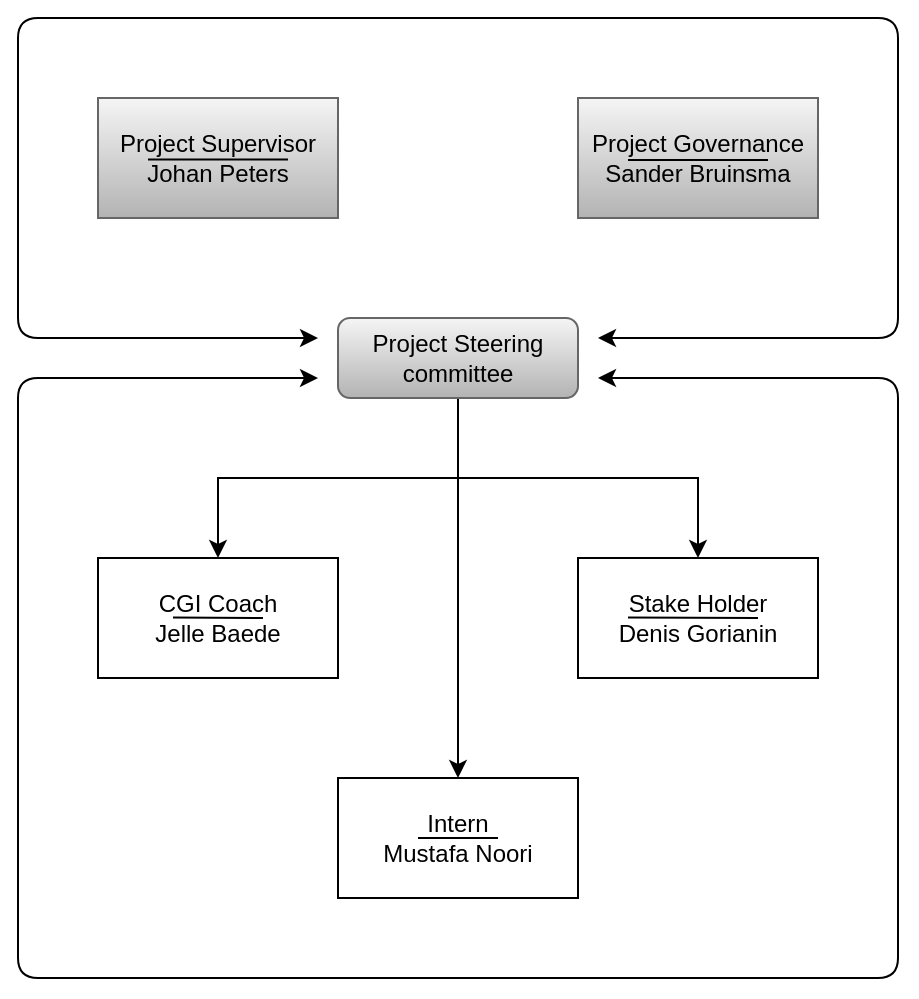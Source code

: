 <mxfile version="21.7.4" type="device" pages="2">
  <diagram name="Page-1" id="NTpe81DyWC_QO-acr0Rk">
    <mxGraphModel dx="2074" dy="1267" grid="1" gridSize="10" guides="1" tooltips="1" connect="1" arrows="1" fold="1" page="1" pageScale="1" pageWidth="827" pageHeight="1169" math="0" shadow="0">
      <root>
        <mxCell id="0" />
        <mxCell id="1" parent="0" />
        <mxCell id="wexVexJwImhUp0AgC4H3-1" value="Project Supervisor&lt;br&gt;Johan Peters" style="rounded=0;whiteSpace=wrap;html=1;fillColor=#f5f5f5;strokeColor=#666666;gradientColor=#b3b3b3;" parent="1" vertex="1">
          <mxGeometry x="240" y="160" width="120" height="60" as="geometry" />
        </mxCell>
        <mxCell id="wexVexJwImhUp0AgC4H3-2" value="Project Governance&lt;br&gt;Sander Bruinsma" style="rounded=0;whiteSpace=wrap;html=1;fillColor=#f5f5f5;strokeColor=#666666;gradientColor=#b3b3b3;" parent="1" vertex="1">
          <mxGeometry x="480" y="160" width="120" height="60" as="geometry" />
        </mxCell>
        <mxCell id="wexVexJwImhUp0AgC4H3-11" style="edgeStyle=orthogonalEdgeStyle;rounded=0;orthogonalLoop=1;jettySize=auto;html=1;exitX=0.5;exitY=1;exitDx=0;exitDy=0;entryX=0.5;entryY=0;entryDx=0;entryDy=0;" parent="1" source="wexVexJwImhUp0AgC4H3-3" target="wexVexJwImhUp0AgC4H3-6" edge="1">
          <mxGeometry relative="1" as="geometry" />
        </mxCell>
        <mxCell id="wexVexJwImhUp0AgC4H3-12" style="edgeStyle=orthogonalEdgeStyle;rounded=0;orthogonalLoop=1;jettySize=auto;html=1;exitX=0.5;exitY=1;exitDx=0;exitDy=0;entryX=0.5;entryY=0;entryDx=0;entryDy=0;" parent="1" source="wexVexJwImhUp0AgC4H3-3" target="wexVexJwImhUp0AgC4H3-4" edge="1">
          <mxGeometry relative="1" as="geometry" />
        </mxCell>
        <mxCell id="wexVexJwImhUp0AgC4H3-13" style="edgeStyle=orthogonalEdgeStyle;rounded=0;orthogonalLoop=1;jettySize=auto;html=1;entryX=0.5;entryY=0;entryDx=0;entryDy=0;" parent="1" source="wexVexJwImhUp0AgC4H3-3" target="wexVexJwImhUp0AgC4H3-7" edge="1">
          <mxGeometry relative="1" as="geometry" />
        </mxCell>
        <mxCell id="wexVexJwImhUp0AgC4H3-3" value="Project Steering committee" style="rounded=1;whiteSpace=wrap;html=1;fillColor=#f5f5f5;gradientColor=#b3b3b3;strokeColor=#666666;" parent="1" vertex="1">
          <mxGeometry x="360" y="270" width="120" height="40" as="geometry" />
        </mxCell>
        <mxCell id="wexVexJwImhUp0AgC4H3-4" value="Stake Holder&lt;br&gt;Denis Gorianin" style="rounded=0;whiteSpace=wrap;html=1;" parent="1" vertex="1">
          <mxGeometry x="480" y="390" width="120" height="60" as="geometry" />
        </mxCell>
        <mxCell id="wexVexJwImhUp0AgC4H3-6" value="Intern&lt;br&gt;Mustafa Noori" style="rounded=0;whiteSpace=wrap;html=1;" parent="1" vertex="1">
          <mxGeometry x="360" y="500" width="120" height="60" as="geometry" />
        </mxCell>
        <mxCell id="wexVexJwImhUp0AgC4H3-7" value="CGI Coach&lt;br&gt;Jelle Baede" style="rounded=0;whiteSpace=wrap;html=1;" parent="1" vertex="1">
          <mxGeometry x="240" y="390" width="120" height="60" as="geometry" />
        </mxCell>
        <mxCell id="wexVexJwImhUp0AgC4H3-9" value="" style="endArrow=classic;startArrow=classic;html=1;rounded=1;shadow=0;strokeColor=default;" parent="1" edge="1">
          <mxGeometry width="50" height="50" relative="1" as="geometry">
            <mxPoint x="350" y="280" as="sourcePoint" />
            <mxPoint x="490" y="280" as="targetPoint" />
            <Array as="points">
              <mxPoint x="200" y="280" />
              <mxPoint x="200" y="120" />
              <mxPoint x="640" y="120" />
              <mxPoint x="640" y="280" />
            </Array>
          </mxGeometry>
        </mxCell>
        <mxCell id="wexVexJwImhUp0AgC4H3-10" value="" style="endArrow=classic;startArrow=classic;html=1;rounded=1;" parent="1" edge="1">
          <mxGeometry width="50" height="50" relative="1" as="geometry">
            <mxPoint x="490" y="300" as="sourcePoint" />
            <mxPoint x="350" y="300" as="targetPoint" />
            <Array as="points">
              <mxPoint x="640" y="300" />
              <mxPoint x="640" y="600" />
              <mxPoint x="200" y="600" />
              <mxPoint x="200" y="300" />
            </Array>
          </mxGeometry>
        </mxCell>
        <mxCell id="wexVexJwImhUp0AgC4H3-14" value="" style="endArrow=none;html=1;rounded=0;" parent="1" edge="1">
          <mxGeometry width="50" height="50" relative="1" as="geometry">
            <mxPoint x="265" y="190.71" as="sourcePoint" />
            <mxPoint x="335" y="190.71" as="targetPoint" />
          </mxGeometry>
        </mxCell>
        <mxCell id="wexVexJwImhUp0AgC4H3-15" value="" style="endArrow=none;html=1;rounded=0;" parent="1" edge="1">
          <mxGeometry width="50" height="50" relative="1" as="geometry">
            <mxPoint x="505" y="191" as="sourcePoint" />
            <mxPoint x="575" y="191" as="targetPoint" />
          </mxGeometry>
        </mxCell>
        <mxCell id="wexVexJwImhUp0AgC4H3-16" value="" style="endArrow=none;html=1;rounded=0;" parent="1" edge="1">
          <mxGeometry width="50" height="50" relative="1" as="geometry">
            <mxPoint x="277.5" y="419.71" as="sourcePoint" />
            <mxPoint x="322.5" y="420" as="targetPoint" />
          </mxGeometry>
        </mxCell>
        <mxCell id="wexVexJwImhUp0AgC4H3-17" value="" style="endArrow=none;html=1;rounded=0;" parent="1" edge="1">
          <mxGeometry width="50" height="50" relative="1" as="geometry">
            <mxPoint x="505" y="419.71" as="sourcePoint" />
            <mxPoint x="570" y="420" as="targetPoint" />
          </mxGeometry>
        </mxCell>
        <mxCell id="wexVexJwImhUp0AgC4H3-18" value="" style="endArrow=none;html=1;rounded=0;" parent="1" edge="1">
          <mxGeometry width="50" height="50" relative="1" as="geometry">
            <mxPoint x="400" y="530" as="sourcePoint" />
            <mxPoint x="440" y="530" as="targetPoint" />
          </mxGeometry>
        </mxCell>
      </root>
    </mxGraphModel>
  </diagram>
  <diagram id="k5S7IegewkDvIdv1Vz7H" name="Page-2">
    <mxGraphModel dx="2084" dy="2418" grid="1" gridSize="10" guides="1" tooltips="1" connect="1" arrows="1" fold="1" page="1" pageScale="1" pageWidth="827" pageHeight="1169" math="0" shadow="0">
      <root>
        <mxCell id="0" />
        <mxCell id="1" parent="0" />
        <mxCell id="gMpD6ZS7oLatShM42ITX-1" value="" style="rounded=0;whiteSpace=wrap;html=1;fillColor=none;" vertex="1" parent="1">
          <mxGeometry x="80" y="-140" width="1450" height="1230" as="geometry" />
        </mxCell>
        <mxCell id="gMpD6ZS7oLatShM42ITX-2" value="Sprints" style="rounded=0;whiteSpace=wrap;html=1;fillColor=none;strokeColor=default;gradientColor=none;" vertex="1" parent="1">
          <mxGeometry x="80" y="-140" width="120" height="20" as="geometry" />
        </mxCell>
        <mxCell id="gMpD6ZS7oLatShM42ITX-3" value="Sprint 1" style="rounded=0;whiteSpace=wrap;html=1;fillColor=#008a00;fontColor=#ffffff;strokeColor=#005700;" vertex="1" parent="1">
          <mxGeometry x="80" y="-120" width="120" height="110" as="geometry" />
        </mxCell>
        <mxCell id="gMpD6ZS7oLatShM42ITX-4" value="Sprint 2" style="rounded=0;whiteSpace=wrap;html=1;fillColor=#008a00;fontColor=#ffffff;strokeColor=#005700;" vertex="1" parent="1">
          <mxGeometry x="80" y="-10" width="120" height="110" as="geometry" />
        </mxCell>
        <mxCell id="gMpD6ZS7oLatShM42ITX-5" value="Sprint 3" style="rounded=0;whiteSpace=wrap;html=1;fillColor=#0050ef;fontColor=#ffffff;strokeColor=#001DBC;" vertex="1" parent="1">
          <mxGeometry x="80" y="100" width="120" height="110" as="geometry" />
        </mxCell>
        <mxCell id="gMpD6ZS7oLatShM42ITX-6" value="Sprint 4" style="rounded=0;whiteSpace=wrap;html=1;fillColor=#0050ef;fontColor=#ffffff;strokeColor=#001DBC;" vertex="1" parent="1">
          <mxGeometry x="80" y="210" width="120" height="110" as="geometry" />
        </mxCell>
        <mxCell id="gMpD6ZS7oLatShM42ITX-7" value="Sprint 5" style="rounded=0;whiteSpace=wrap;html=1;fillColor=#6a00ff;fontColor=#ffffff;strokeColor=#3700CC;" vertex="1" parent="1">
          <mxGeometry x="80" y="320" width="120" height="110" as="geometry" />
        </mxCell>
        <mxCell id="gMpD6ZS7oLatShM42ITX-8" value="Sprint 6" style="rounded=0;whiteSpace=wrap;html=1;fillColor=#6a00ff;fontColor=#ffffff;strokeColor=#3700CC;" vertex="1" parent="1">
          <mxGeometry x="80" y="430" width="120" height="110" as="geometry" />
        </mxCell>
        <mxCell id="gMpD6ZS7oLatShM42ITX-9" value="Sept" style="rounded=0;whiteSpace=wrap;html=1;fillColor=none;strokeColor=default;gradientColor=none;" vertex="1" parent="1">
          <mxGeometry x="200" y="-140" width="230" height="20" as="geometry" />
        </mxCell>
        <mxCell id="gMpD6ZS7oLatShM42ITX-10" value="Oct" style="rounded=0;whiteSpace=wrap;html=1;fillColor=none;strokeColor=default;gradientColor=none;" vertex="1" parent="1">
          <mxGeometry x="430" y="-140" width="240" height="20" as="geometry" />
        </mxCell>
        <mxCell id="gMpD6ZS7oLatShM42ITX-11" value="Nov" style="rounded=0;whiteSpace=wrap;html=1;fillColor=none;strokeColor=default;fontColor=#ffffff;" vertex="1" parent="1">
          <mxGeometry x="670" y="-140" width="230" height="20" as="geometry" />
        </mxCell>
        <mxCell id="gMpD6ZS7oLatShM42ITX-12" value="Dec" style="rounded=0;whiteSpace=wrap;html=1;fillColor=none;strokeColor=default;gradientColor=none;" vertex="1" parent="1">
          <mxGeometry x="900" y="-140" width="240" height="20" as="geometry" />
        </mxCell>
        <mxCell id="gMpD6ZS7oLatShM42ITX-13" value="Jan" style="rounded=0;whiteSpace=wrap;html=1;fillColor=none;strokeColor=default;gradientColor=none;" vertex="1" parent="1">
          <mxGeometry x="1140" y="-140" width="230" height="20" as="geometry" />
        </mxCell>
        <mxCell id="gMpD6ZS7oLatShM42ITX-14" value="Feb" style="rounded=0;whiteSpace=wrap;html=1;fillColor=none;strokeColor=default;gradientColor=none;" vertex="1" parent="1">
          <mxGeometry x="1370" y="-140" width="160" height="20" as="geometry" />
        </mxCell>
        <mxCell id="gMpD6ZS7oLatShM42ITX-15" value="Sprint 7" style="rounded=0;whiteSpace=wrap;html=1;fillColor=#1ba1e2;fontColor=#ffffff;strokeColor=#006EAF;" vertex="1" parent="1">
          <mxGeometry x="80" y="540" width="120" height="110" as="geometry" />
        </mxCell>
        <mxCell id="gMpD6ZS7oLatShM42ITX-16" value="Sprint 8" style="rounded=0;whiteSpace=wrap;html=1;fillColor=#1ba1e2;fontColor=#ffffff;strokeColor=#006EAF;" vertex="1" parent="1">
          <mxGeometry x="80" y="650" width="120" height="110" as="geometry" />
        </mxCell>
        <mxCell id="gMpD6ZS7oLatShM42ITX-17" value="Sprint 9" style="rounded=0;whiteSpace=wrap;html=1;fillColor=#f0a30a;fontColor=#000000;strokeColor=#BD7000;" vertex="1" parent="1">
          <mxGeometry x="80" y="760" width="120" height="110" as="geometry" />
        </mxCell>
        <mxCell id="gMpD6ZS7oLatShM42ITX-18" value="Sprint 10" style="rounded=0;whiteSpace=wrap;html=1;fillColor=#f0a30a;fontColor=#000000;strokeColor=#BD7000;" vertex="1" parent="1">
          <mxGeometry x="80" y="870" width="120" height="110" as="geometry" />
        </mxCell>
        <mxCell id="gMpD6ZS7oLatShM42ITX-19" value="Sprint 11" style="rounded=0;whiteSpace=wrap;html=1;fillColor=#6d8764;fontColor=#ffffff;strokeColor=#3A5431;" vertex="1" parent="1">
          <mxGeometry x="80" y="980" width="120" height="110" as="geometry" />
        </mxCell>
        <mxCell id="gMpD6ZS7oLatShM42ITX-25" value="&lt;div&gt;&lt;ul&gt;&lt;li&gt;Training&amp;nbsp;&lt;/li&gt;&lt;li&gt;Steering Committee&lt;/li&gt;&lt;li&gt;project&#39;s objective&lt;/li&gt;&lt;li&gt;Custermer meeting&lt;/li&gt;&lt;/ul&gt;&lt;/div&gt;" style="rounded=1;whiteSpace=wrap;html=1;align=left;fillColor=#008a00;fontColor=#ffffff;strokeColor=#005700;" vertex="1" parent="1">
          <mxGeometry x="200" y="-120" width="160" height="110" as="geometry" />
        </mxCell>
        <mxCell id="SicwFfjrE7hz2VkYL5tD-12" value="&lt;div&gt;&lt;ul&gt;&lt;li&gt;Scope&lt;/li&gt;&lt;li&gt;Requirement Gathering meeting&lt;/li&gt;&lt;li&gt;Customer meeting&lt;/li&gt;&lt;li&gt;Initial plan&lt;/li&gt;&lt;/ul&gt;&lt;/div&gt;" style="rounded=1;whiteSpace=wrap;html=1;align=left;fillColor=#008a00;fontColor=#ffffff;strokeColor=#005700;" vertex="1" parent="1">
          <mxGeometry x="270" y="-10" width="160" height="110" as="geometry" />
        </mxCell>
        <mxCell id="SicwFfjrE7hz2VkYL5tD-13" value="&lt;div&gt;&lt;ul&gt;&lt;li&gt;APIs avability&lt;/li&gt;&lt;li&gt;Market research&lt;/li&gt;&lt;li&gt;Software Architecture&lt;/li&gt;&lt;/ul&gt;&lt;/div&gt;&lt;div&gt;&lt;br&gt;&lt;/div&gt;" style="rounded=1;whiteSpace=wrap;html=1;align=left;fillColor=#0050ef;fontColor=#ffffff;strokeColor=#001DBC;" vertex="1" parent="1">
          <mxGeometry x="430" y="100" width="160" height="110" as="geometry" />
        </mxCell>
        <mxCell id="SicwFfjrE7hz2VkYL5tD-14" value="&lt;div&gt;&lt;ul&gt;&lt;li&gt;Frame work&lt;/li&gt;&lt;li&gt;Mid-term rep&lt;/li&gt;&lt;/ul&gt;&lt;/div&gt;" style="rounded=1;whiteSpace=wrap;html=1;align=left;fillColor=#0050ef;fontColor=#ffffff;strokeColor=#001DBC;" vertex="1" parent="1">
          <mxGeometry x="510" y="210" width="160" height="110" as="geometry" />
        </mxCell>
        <mxCell id="SicwFfjrE7hz2VkYL5tD-15" value="&lt;div&gt;&lt;ul&gt;&lt;li&gt;Use case diagram&lt;/li&gt;&lt;li&gt;Use case description&lt;/li&gt;&lt;li&gt;User stories&lt;/li&gt;&lt;li&gt;Functional and Nonfunctional requirements&lt;/li&gt;&lt;/ul&gt;&lt;/div&gt;" style="rounded=1;whiteSpace=wrap;html=1;align=left;fillColor=#6a00ff;fontColor=#ffffff;strokeColor=#3700CC;" vertex="1" parent="1">
          <mxGeometry x="670" y="320" width="160" height="110" as="geometry" />
        </mxCell>
        <mxCell id="SicwFfjrE7hz2VkYL5tD-16" value="&lt;div&gt;&lt;ul&gt;&lt;li&gt;Domain Model&lt;/li&gt;&lt;li&gt;Activity diagram&lt;/li&gt;&lt;li&gt;Sequence diagram&lt;/li&gt;&lt;/ul&gt;&lt;/div&gt;" style="rounded=1;whiteSpace=wrap;html=1;align=left;fillColor=#6a00ff;fontColor=#ffffff;strokeColor=#3700CC;" vertex="1" parent="1">
          <mxGeometry x="740" y="430" width="160" height="110" as="geometry" />
        </mxCell>
        <mxCell id="SicwFfjrE7hz2VkYL5tD-17" value="&lt;div&gt;&lt;ul&gt;&lt;li&gt;Architecture Design&lt;/li&gt;&lt;li&gt;System structure&lt;/li&gt;&lt;li&gt;Components&lt;/li&gt;&lt;/ul&gt;&lt;/div&gt;" style="rounded=1;whiteSpace=wrap;html=1;align=left;fillColor=#1ba1e2;fontColor=#ffffff;strokeColor=#006EAF;" vertex="1" parent="1">
          <mxGeometry x="900" y="540" width="160" height="110" as="geometry" />
        </mxCell>
        <mxCell id="SicwFfjrE7hz2VkYL5tD-18" value="&lt;div&gt;&lt;ul&gt;&lt;li&gt;Wireframes&lt;/li&gt;&lt;li&gt;Prototypes&lt;/li&gt;&lt;li&gt;UI design&lt;/li&gt;&lt;/ul&gt;&lt;/div&gt;" style="rounded=1;whiteSpace=wrap;html=1;align=left;fillColor=#1ba1e2;fontColor=#ffffff;strokeColor=#006EAF;" vertex="1" parent="1">
          <mxGeometry x="980" y="650" width="160" height="110" as="geometry" />
        </mxCell>
        <mxCell id="SicwFfjrE7hz2VkYL5tD-19" value="&lt;div&gt;&lt;ul&gt;&lt;li&gt;Front-end development&lt;/li&gt;&lt;li&gt;Back-end development&lt;/li&gt;&lt;/ul&gt;&lt;/div&gt;&lt;div&gt;&lt;br&gt;&lt;/div&gt;" style="rounded=1;whiteSpace=wrap;html=1;align=left;fillColor=#f0a30a;fontColor=#000000;strokeColor=#BD7000;" vertex="1" parent="1">
          <mxGeometry x="1140" y="760" width="160" height="110" as="geometry" />
        </mxCell>
        <mxCell id="SicwFfjrE7hz2VkYL5tD-20" value="&lt;div&gt;&lt;ul&gt;&lt;li&gt;Test cases&lt;/li&gt;&lt;li&gt;Testing and Quality Assuarance&lt;/li&gt;&lt;/ul&gt;&lt;/div&gt;" style="rounded=1;whiteSpace=wrap;html=1;align=left;fillColor=#f0a30a;fontColor=#000000;strokeColor=#BD7000;" vertex="1" parent="1">
          <mxGeometry x="1210" y="870" width="160" height="110" as="geometry" />
        </mxCell>
        <mxCell id="SicwFfjrE7hz2VkYL5tD-21" value="&lt;div&gt;&lt;ul&gt;&lt;li&gt;Deployment&lt;/li&gt;&lt;li&gt;Final report&lt;/li&gt;&lt;li&gt;Assessment&lt;/li&gt;&lt;/ul&gt;&lt;/div&gt;" style="rounded=1;whiteSpace=wrap;html=1;align=left;fillColor=#6d8764;fontColor=#ffffff;strokeColor=#3A5431;" vertex="1" parent="1">
          <mxGeometry x="1370" y="980" width="160" height="110" as="geometry" />
        </mxCell>
        <mxCell id="SicwFfjrE7hz2VkYL5tD-31" value="Project Initialization" style="shape=step;perimeter=stepPerimeter;whiteSpace=wrap;html=1;fixedSize=1;size=20;fillColor=#008a00;fontColor=#ffffff;strokeColor=#005700;" vertex="1" parent="1">
          <mxGeometry x="200" y="-170" width="230" height="30" as="geometry" />
        </mxCell>
        <mxCell id="SicwFfjrE7hz2VkYL5tD-32" value="Research" style="shape=step;perimeter=stepPerimeter;whiteSpace=wrap;html=1;fixedSize=1;size=20;fillColor=#0050ef;fontColor=#ffffff;strokeColor=#001DBC;" vertex="1" parent="1">
          <mxGeometry x="435" y="-170" width="230" height="30" as="geometry" />
        </mxCell>
        <mxCell id="SicwFfjrE7hz2VkYL5tD-33" value="Anaylsis" style="shape=step;perimeter=stepPerimeter;whiteSpace=wrap;html=1;fixedSize=1;size=20;fillColor=#6a00ff;fontColor=#ffffff;strokeColor=#3700CC;" vertex="1" parent="1">
          <mxGeometry x="670" y="-170" width="230" height="30" as="geometry" />
        </mxCell>
        <mxCell id="SicwFfjrE7hz2VkYL5tD-34" value="Design" style="shape=step;perimeter=stepPerimeter;whiteSpace=wrap;html=1;fixedSize=1;size=20;fillColor=#1ba1e2;fontColor=#ffffff;strokeColor=#006EAF;" vertex="1" parent="1">
          <mxGeometry x="905" y="-170" width="230" height="30" as="geometry" />
        </mxCell>
        <mxCell id="SicwFfjrE7hz2VkYL5tD-35" value="Implementation/Testing" style="shape=step;perimeter=stepPerimeter;whiteSpace=wrap;html=1;fixedSize=1;size=20;fillColor=#f0a30a;fontColor=#000000;strokeColor=#BD7000;" vertex="1" parent="1">
          <mxGeometry x="1140" y="-170" width="230" height="30" as="geometry" />
        </mxCell>
        <mxCell id="SicwFfjrE7hz2VkYL5tD-36" value="closeout" style="shape=step;perimeter=stepPerimeter;whiteSpace=wrap;html=1;fixedSize=1;size=4.547e-13;fillColor=#6d8764;fontColor=#ffffff;strokeColor=#3A5431;" vertex="1" parent="1">
          <mxGeometry x="1370" y="-170" width="160" height="30" as="geometry" />
        </mxCell>
      </root>
    </mxGraphModel>
  </diagram>
</mxfile>
